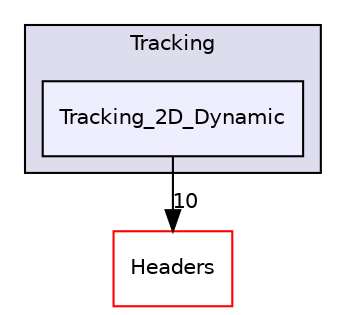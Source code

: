 digraph "Tracking_2D_Dynamic" {
  compound=true
  node [ fontsize="10", fontname="Helvetica"];
  edge [ labelfontsize="10", labelfontname="Helvetica"];
  subgraph clusterdir_0b44992dde1b04f86507dd6cf5a9f573 {
    graph [ bgcolor="#ddddee", pencolor="black", label="Tracking" fontname="Helvetica", fontsize="10", URL="dir_0b44992dde1b04f86507dd6cf5a9f573.html"]
  dir_dc63a87b70b880268ed26cdfeceb314e [shape=box, label="Tracking_2D_Dynamic", style="filled", fillcolor="#eeeeff", pencolor="black", URL="dir_dc63a87b70b880268ed26cdfeceb314e.html"];
  }
  dir_3ed09e8ce6640af79318ee4a8db1ede0 [shape=box label="Headers" fillcolor="white" style="filled" color="red" URL="dir_3ed09e8ce6640af79318ee4a8db1ede0.html"];
  dir_dc63a87b70b880268ed26cdfeceb314e->dir_3ed09e8ce6640af79318ee4a8db1ede0 [headlabel="10", labeldistance=1.5 headhref="dir_000068_000008.html"];
}

